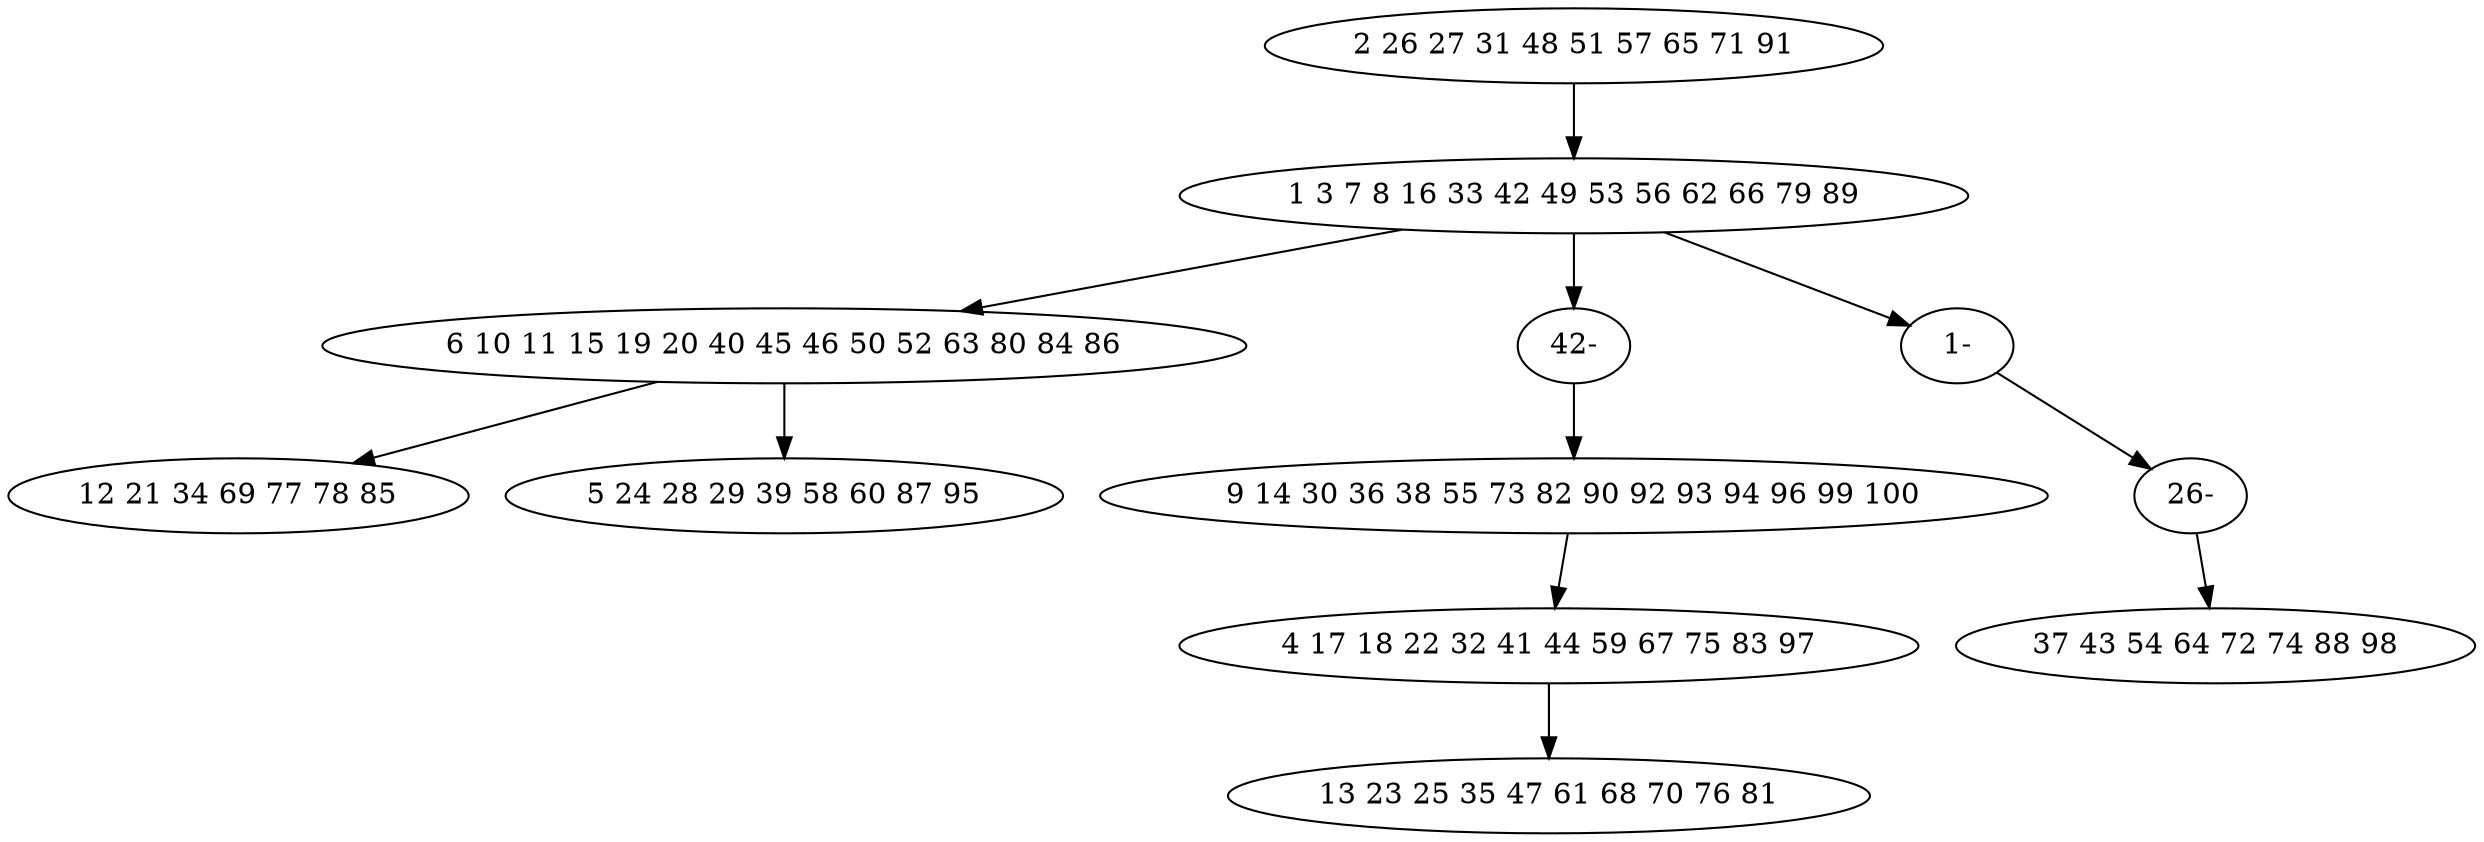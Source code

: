 digraph true_tree {
	"0" -> "1"
	"1" -> "2"
	"1" -> "11"
	"3" -> "4"
	"1" -> "9"
	"2" -> "6"
	"4" -> "7"
	"2" -> "8"
	"9" -> "10"
	"10" -> "5"
	"11" -> "3"
	"0" [label="2 26 27 31 48 51 57 65 71 91"];
	"1" [label="1 3 7 8 16 33 42 49 53 56 62 66 79 89"];
	"2" [label="6 10 11 15 19 20 40 45 46 50 52 63 80 84 86"];
	"3" [label="9 14 30 36 38 55 73 82 90 92 93 94 96 99 100"];
	"4" [label="4 17 18 22 32 41 44 59 67 75 83 97"];
	"5" [label="37 43 54 64 72 74 88 98"];
	"6" [label="12 21 34 69 77 78 85"];
	"7" [label="13 23 25 35 47 61 68 70 76 81"];
	"8" [label="5 24 28 29 39 58 60 87 95"];
	"9" [label="1-"];
	"10" [label="26-"];
	"11" [label="42-"];
}

